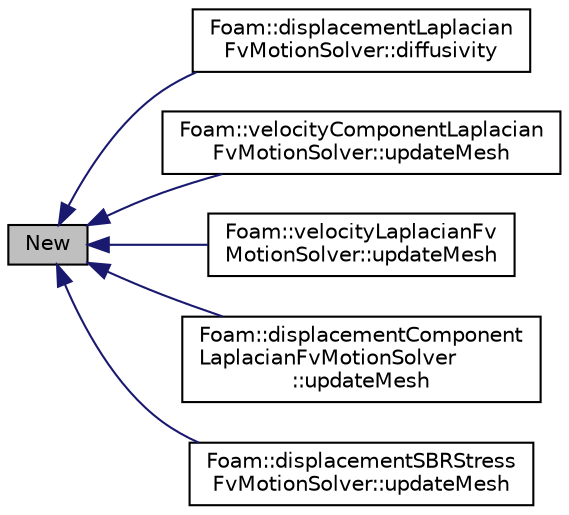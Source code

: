 digraph "New"
{
  bgcolor="transparent";
  edge [fontname="Helvetica",fontsize="10",labelfontname="Helvetica",labelfontsize="10"];
  node [fontname="Helvetica",fontsize="10",shape=record];
  rankdir="LR";
  Node1 [label="New",height=0.2,width=0.4,color="black", fillcolor="grey75", style="filled", fontcolor="black"];
  Node1 -> Node2 [dir="back",color="midnightblue",fontsize="10",style="solid",fontname="Helvetica"];
  Node2 [label="Foam::displacementLaplacian\lFvMotionSolver::diffusivity",height=0.2,width=0.4,color="black",URL="$a00551.html#a93780261c69dfc2c80406791df4ec47a",tooltip="Return reference to the diffusivity field. "];
  Node1 -> Node3 [dir="back",color="midnightblue",fontsize="10",style="solid",fontname="Helvetica"];
  Node3 [label="Foam::velocityComponentLaplacian\lFvMotionSolver::updateMesh",height=0.2,width=0.4,color="black",URL="$a02794.html#ad57565956fd4064299f4bd3c4eebb1d4",tooltip="Update topology. "];
  Node1 -> Node4 [dir="back",color="midnightblue",fontsize="10",style="solid",fontname="Helvetica"];
  Node4 [label="Foam::velocityLaplacianFv\lMotionSolver::updateMesh",height=0.2,width=0.4,color="black",URL="$a02795.html#ad57565956fd4064299f4bd3c4eebb1d4",tooltip="Update topology. "];
  Node1 -> Node5 [dir="back",color="midnightblue",fontsize="10",style="solid",fontname="Helvetica"];
  Node5 [label="Foam::displacementComponent\lLaplacianFvMotionSolver\l::updateMesh",height=0.2,width=0.4,color="black",URL="$a00549.html#ad57565956fd4064299f4bd3c4eebb1d4",tooltip="Update topology. "];
  Node1 -> Node6 [dir="back",color="midnightblue",fontsize="10",style="solid",fontname="Helvetica"];
  Node6 [label="Foam::displacementSBRStress\lFvMotionSolver::updateMesh",height=0.2,width=0.4,color="black",URL="$a00555.html#ad57565956fd4064299f4bd3c4eebb1d4",tooltip="Update topology. "];
}
